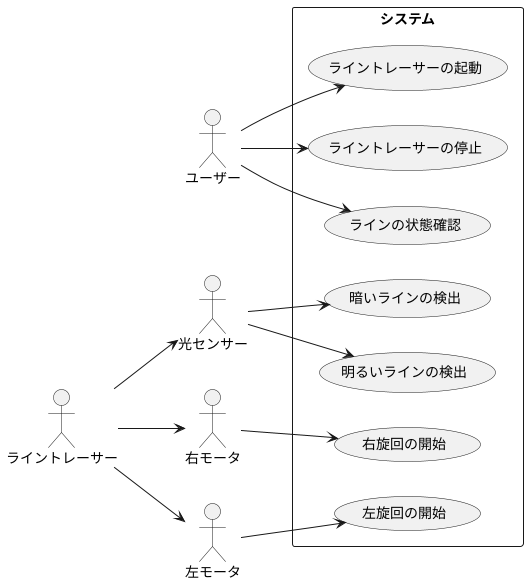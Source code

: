 @startuml 演習6-5-2

left to right direction
actor ユーザー
actor ライントレーサー
actor 光センサー
actor 右モータ
actor 左モータ

rectangle システム {
ユーザー --> (ライントレーサーの起動)
ユーザー --> (ライントレーサーの停止)
ユーザー --> (ラインの状態確認)
光センサー --> (暗いラインの検出)
光センサー --> (明るいラインの検出)
右モータ --> (右旋回の開始)
左モータ --> (左旋回の開始)
ライントレーサー --> 光センサー
ライントレーサー --> 右モータ
ライントレーサー --> 左モータ
}
@enduml